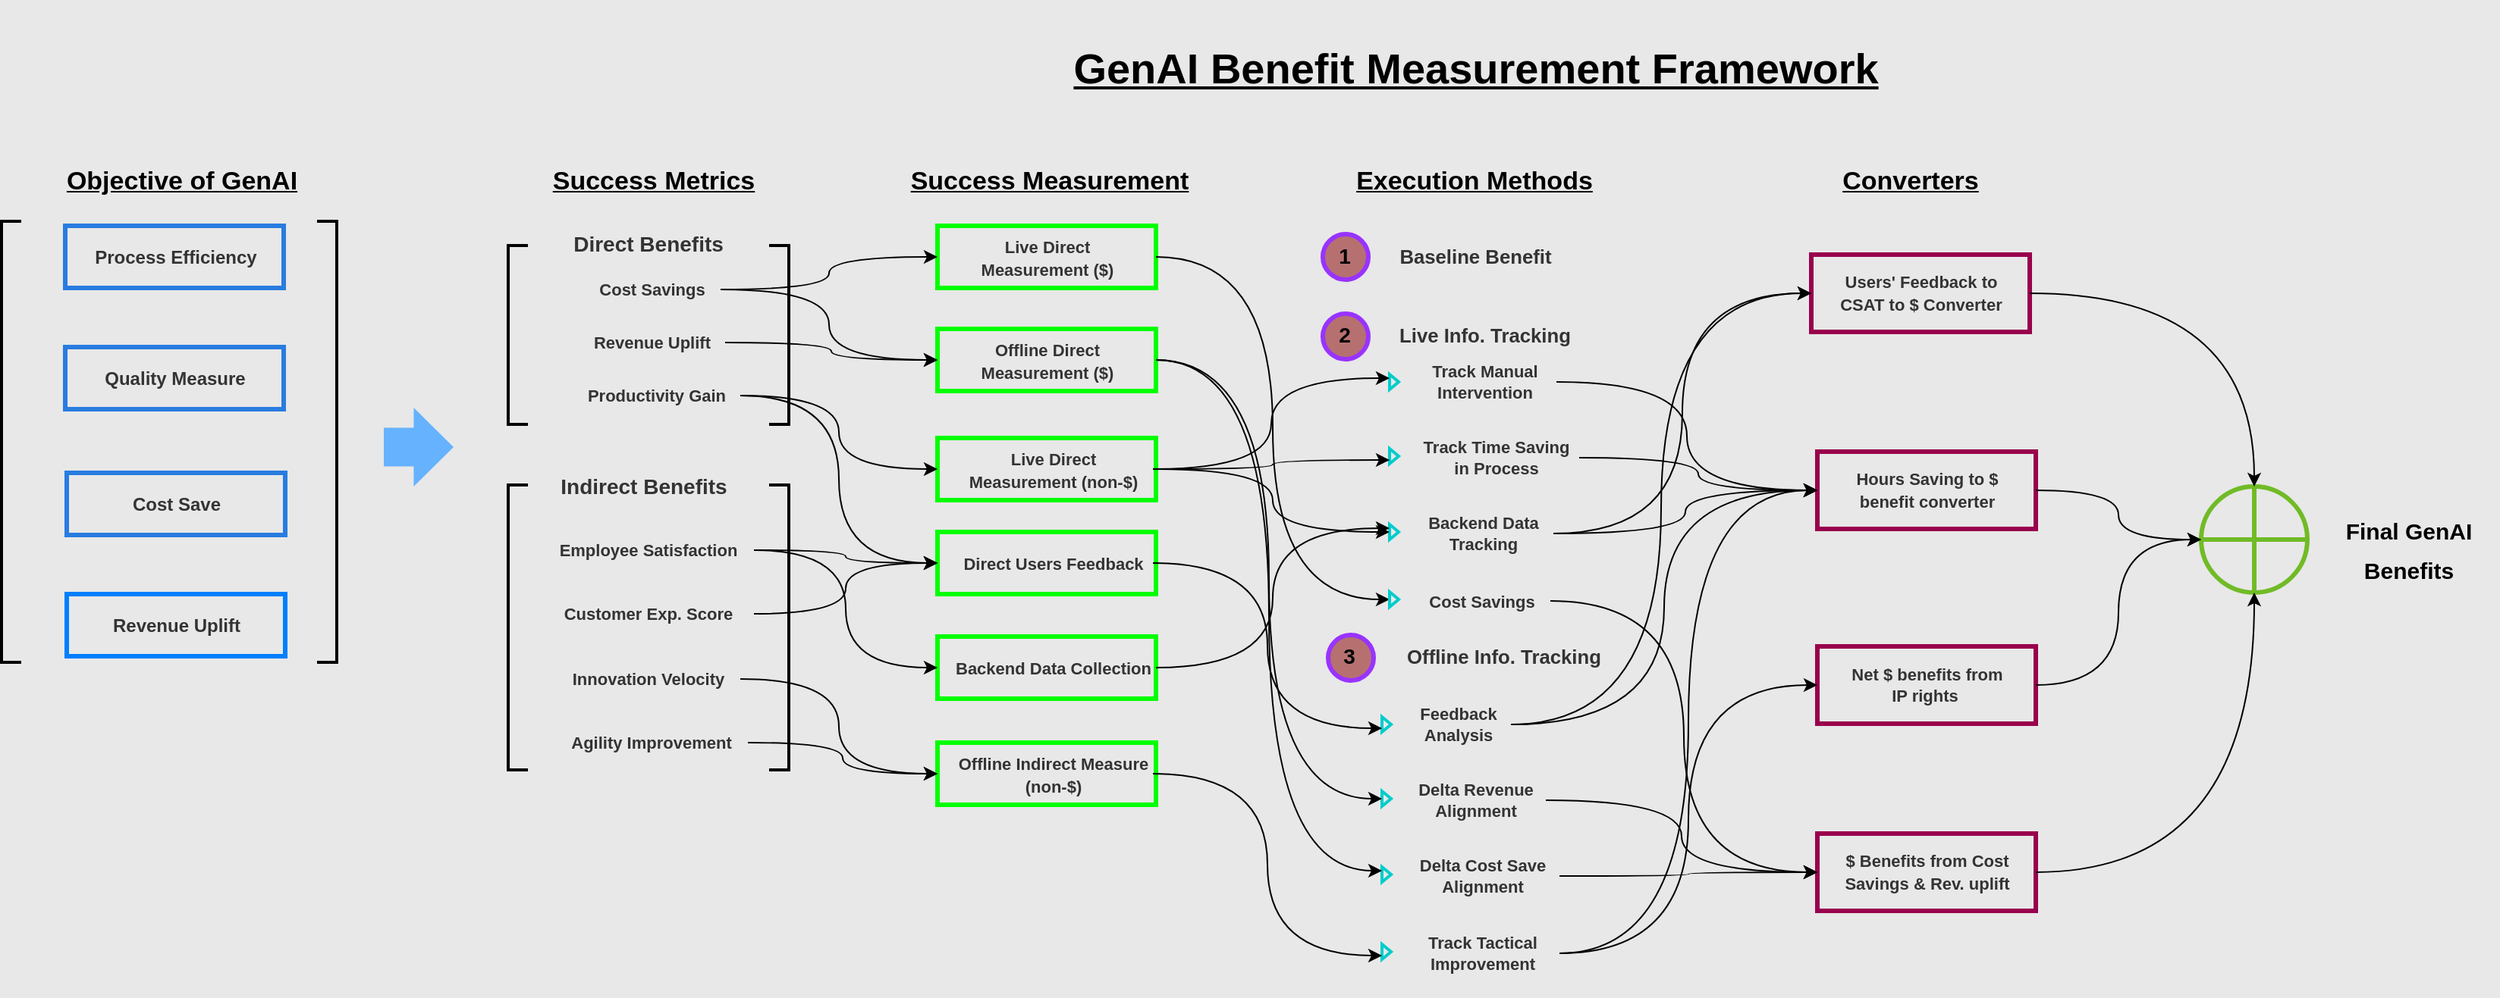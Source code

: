 <mxfile version="28.2.0">
  <diagram name="Page-1" id="OKO1WNVuiHA24uirFd6W">
    <mxGraphModel dx="1042" dy="546" grid="0" gridSize="10" guides="1" tooltips="1" connect="1" arrows="1" fold="1" page="1" pageScale="1" pageWidth="4681" pageHeight="3300" background="#E8E8E8" math="0" shadow="0">
      <root>
        <mxCell id="0" />
        <mxCell id="1" parent="0" />
        <mxCell id="Pjm44x9L5e39kdIj_LCA-42" value="" style="rounded=0;whiteSpace=wrap;html=1;fillColor=none;strokeColor=light-dark(#00FF00,#008F00);strokeWidth=3;" parent="1" vertex="1">
          <mxGeometry x="685" y="1598" width="144" height="41" as="geometry" />
        </mxCell>
        <mxCell id="Pjm44x9L5e39kdIj_LCA-7" value="" style="group" parent="1" vertex="1" connectable="0">
          <mxGeometry x="110" y="1598" width="144" height="41" as="geometry" />
        </mxCell>
        <mxCell id="Pjm44x9L5e39kdIj_LCA-1" value="" style="rounded=0;whiteSpace=wrap;html=1;fillColor=none;strokeColor=light-dark(#287ce0, #008F00);strokeWidth=3;" parent="Pjm44x9L5e39kdIj_LCA-7" vertex="1">
          <mxGeometry width="144" height="41" as="geometry" />
        </mxCell>
        <mxCell id="Pjm44x9L5e39kdIj_LCA-3" value="&lt;h4&gt;&lt;font style=&quot;color: rgb(51, 51, 51);&quot;&gt;&lt;b&gt;Process Efficiency&lt;/b&gt;&lt;/font&gt;&lt;/h4&gt;" style="text;html=1;align=center;verticalAlign=middle;whiteSpace=wrap;rounded=0;" parent="Pjm44x9L5e39kdIj_LCA-7" vertex="1">
          <mxGeometry x="10" y="5.5" width="125.5" height="30" as="geometry" />
        </mxCell>
        <mxCell id="Pjm44x9L5e39kdIj_LCA-8" value="" style="group" parent="1" vertex="1" connectable="0">
          <mxGeometry x="110" y="1678" width="144" height="41" as="geometry" />
        </mxCell>
        <mxCell id="Pjm44x9L5e39kdIj_LCA-5" value="" style="rounded=0;whiteSpace=wrap;html=1;fillColor=none;strokeColor=light-dark(#287ce0, #008F00);strokeWidth=3;" parent="Pjm44x9L5e39kdIj_LCA-8" vertex="1">
          <mxGeometry width="144" height="41" as="geometry" />
        </mxCell>
        <mxCell id="Pjm44x9L5e39kdIj_LCA-6" value="&lt;h4&gt;&lt;font style=&quot;color: rgb(51, 51, 51);&quot;&gt;&lt;b style=&quot;&quot;&gt;Quality Measure&lt;/b&gt;&lt;/font&gt;&lt;/h4&gt;" style="text;html=1;align=center;verticalAlign=middle;whiteSpace=wrap;rounded=0;" parent="Pjm44x9L5e39kdIj_LCA-8" vertex="1">
          <mxGeometry x="15.5" y="5.5" width="113" height="30" as="geometry" />
        </mxCell>
        <mxCell id="Pjm44x9L5e39kdIj_LCA-12" value="" style="group" parent="1" vertex="1" connectable="0">
          <mxGeometry x="111" y="1761" width="144" height="41" as="geometry" />
        </mxCell>
        <mxCell id="Pjm44x9L5e39kdIj_LCA-13" value="" style="rounded=0;whiteSpace=wrap;html=1;fillColor=none;strokeColor=light-dark(#287ce0, #008F00);strokeWidth=3;" parent="Pjm44x9L5e39kdIj_LCA-12" vertex="1">
          <mxGeometry width="144" height="41" as="geometry" />
        </mxCell>
        <mxCell id="Pjm44x9L5e39kdIj_LCA-14" value="&lt;h4&gt;&lt;font style=&quot;color: rgb(51, 51, 51);&quot;&gt;&lt;b style=&quot;&quot;&gt;Cost Save&lt;/b&gt;&lt;/font&gt;&lt;/h4&gt;" style="text;html=1;align=center;verticalAlign=middle;whiteSpace=wrap;rounded=0;" parent="Pjm44x9L5e39kdIj_LCA-12" vertex="1">
          <mxGeometry x="15.5" y="5.5" width="113" height="30" as="geometry" />
        </mxCell>
        <mxCell id="Pjm44x9L5e39kdIj_LCA-15" value="" style="group" parent="1" vertex="1" connectable="0">
          <mxGeometry x="111" y="1841" width="144" height="41" as="geometry" />
        </mxCell>
        <mxCell id="Pjm44x9L5e39kdIj_LCA-16" value="" style="rounded=0;whiteSpace=wrap;html=1;fillColor=none;strokeColor=light-dark(#007FFF,#008F00);strokeWidth=3;" parent="Pjm44x9L5e39kdIj_LCA-15" vertex="1">
          <mxGeometry width="144" height="41" as="geometry" />
        </mxCell>
        <mxCell id="Pjm44x9L5e39kdIj_LCA-17" value="&lt;h4&gt;&lt;font style=&quot;color: rgb(51, 51, 51);&quot;&gt;&lt;b style=&quot;&quot;&gt;Revenue Uplift&lt;/b&gt;&lt;/font&gt;&lt;/h4&gt;" style="text;html=1;align=center;verticalAlign=middle;whiteSpace=wrap;rounded=0;" parent="Pjm44x9L5e39kdIj_LCA-15" vertex="1">
          <mxGeometry x="15.5" y="5.5" width="113" height="30" as="geometry" />
        </mxCell>
        <mxCell id="Pjm44x9L5e39kdIj_LCA-18" value="" style="strokeWidth=2;html=1;shape=mxgraph.flowchart.annotation_1;align=left;pointerEvents=1;" parent="1" vertex="1">
          <mxGeometry x="68" y="1595" width="13" height="291" as="geometry" />
        </mxCell>
        <mxCell id="Pjm44x9L5e39kdIj_LCA-20" value="" style="strokeWidth=2;html=1;shape=mxgraph.flowchart.annotation_1;align=left;pointerEvents=1;direction=west;" parent="1" vertex="1">
          <mxGeometry x="276" y="1595" width="13" height="291" as="geometry" />
        </mxCell>
        <mxCell id="Pjm44x9L5e39kdIj_LCA-22" value="&lt;b&gt;Objective of GenAI&lt;/b&gt;" style="text;html=1;align=center;verticalAlign=middle;whiteSpace=wrap;rounded=0;fontSize=17;fontStyle=4" parent="1" vertex="1">
          <mxGeometry x="83" y="1554" width="208" height="30" as="geometry" />
        </mxCell>
        <mxCell id="Pjm44x9L5e39kdIj_LCA-23" value="&lt;h4&gt;&lt;font style=&quot;color: rgb(51, 51, 51);&quot;&gt;&lt;b&gt;Direct Benefits&lt;/b&gt;&lt;/font&gt;&lt;/h4&gt;" style="text;html=1;align=center;verticalAlign=middle;whiteSpace=wrap;rounded=0;fontSize=14;" parent="1" vertex="1">
          <mxGeometry x="425" y="1595" width="139" height="30" as="geometry" />
        </mxCell>
        <mxCell id="Pjm44x9L5e39kdIj_LCA-24" value="&lt;b&gt;Success Metrics&lt;/b&gt;" style="text;html=1;align=center;verticalAlign=middle;whiteSpace=wrap;rounded=0;fontSize=17;fontStyle=4" parent="1" vertex="1">
          <mxGeometry x="394" y="1554" width="208" height="30" as="geometry" />
        </mxCell>
        <mxCell id="Pjm44x9L5e39kdIj_LCA-25" value="" style="strokeWidth=2;html=1;shape=mxgraph.flowchart.annotation_1;align=left;pointerEvents=1;" parent="1" vertex="1">
          <mxGeometry x="402" y="1611" width="13" height="118" as="geometry" />
        </mxCell>
        <mxCell id="Pjm44x9L5e39kdIj_LCA-26" value="" style="strokeWidth=2;html=1;shape=mxgraph.flowchart.annotation_1;align=left;pointerEvents=1;direction=west;" parent="1" vertex="1">
          <mxGeometry x="574" y="1611" width="13" height="118" as="geometry" />
        </mxCell>
        <mxCell id="Pjm44x9L5e39kdIj_LCA-75" style="edgeStyle=orthogonalEdgeStyle;curved=1;rounded=0;orthogonalLoop=1;jettySize=auto;html=1;exitX=1;exitY=0.5;exitDx=0;exitDy=0;entryX=0;entryY=0.5;entryDx=0;entryDy=0;" parent="1" source="Pjm44x9L5e39kdIj_LCA-27" target="Pjm44x9L5e39kdIj_LCA-42" edge="1">
          <mxGeometry relative="1" as="geometry" />
        </mxCell>
        <mxCell id="Pjm44x9L5e39kdIj_LCA-27" value="&lt;h5&gt;&lt;font style=&quot;color: rgb(51, 51, 51); font-size: 11px;&quot;&gt;&lt;b style=&quot;&quot;&gt;Cost Savings&lt;/b&gt;&lt;/font&gt;&lt;/h5&gt;" style="text;html=1;align=center;verticalAlign=middle;whiteSpace=wrap;rounded=0;fontSize=14;" parent="1" vertex="1">
          <mxGeometry x="452" y="1625" width="90" height="30" as="geometry" />
        </mxCell>
        <mxCell id="Pjm44x9L5e39kdIj_LCA-28" value="&lt;h5&gt;&lt;font style=&quot;color: rgb(51, 51, 51); font-size: 11px;&quot;&gt;&lt;b style=&quot;&quot;&gt;Revenue Uplift&lt;/b&gt;&lt;/font&gt;&lt;/h5&gt;" style="text;html=1;align=center;verticalAlign=middle;whiteSpace=wrap;rounded=0;fontSize=14;fontFamily=Helvetica;fontColor=default;" parent="1" vertex="1">
          <mxGeometry x="449" y="1660" width="96" height="30" as="geometry" />
        </mxCell>
        <mxCell id="Pjm44x9L5e39kdIj_LCA-29" value="&lt;h5&gt;&lt;font style=&quot;color: rgb(51, 51, 51); font-size: 11px;&quot;&gt;&lt;b style=&quot;&quot;&gt;Productivity Gain&lt;/b&gt;&lt;/font&gt;&lt;/h5&gt;" style="text;html=1;align=center;verticalAlign=middle;whiteSpace=wrap;rounded=0;fontSize=12;" parent="1" vertex="1">
          <mxGeometry x="445" y="1695" width="110" height="30" as="geometry" />
        </mxCell>
        <mxCell id="Pjm44x9L5e39kdIj_LCA-30" value="&lt;h4&gt;&lt;font style=&quot;color: rgb(51, 51, 51);&quot;&gt;&lt;b&gt;Indirect Benefits&lt;/b&gt;&lt;/font&gt;&lt;/h4&gt;" style="text;html=1;align=center;verticalAlign=middle;whiteSpace=wrap;rounded=0;fontSize=14;" parent="1" vertex="1">
          <mxGeometry x="422" y="1755" width="139" height="30" as="geometry" />
        </mxCell>
        <mxCell id="Pjm44x9L5e39kdIj_LCA-31" value="" style="strokeWidth=2;html=1;shape=mxgraph.flowchart.annotation_1;align=left;pointerEvents=1;" parent="1" vertex="1">
          <mxGeometry x="402" y="1769" width="13" height="188" as="geometry" />
        </mxCell>
        <mxCell id="Pjm44x9L5e39kdIj_LCA-32" value="" style="strokeWidth=2;html=1;shape=mxgraph.flowchart.annotation_1;align=left;pointerEvents=1;direction=west;" parent="1" vertex="1">
          <mxGeometry x="574" y="1769" width="13" height="188" as="geometry" />
        </mxCell>
        <mxCell id="Pjm44x9L5e39kdIj_LCA-33" value="&lt;h5&gt;&lt;font style=&quot;color: rgb(51, 51, 51); font-size: 11px;&quot;&gt;&lt;b style=&quot;&quot;&gt;Employee Satisfaction&lt;/b&gt;&lt;/font&gt;&lt;/h5&gt;" style="text;html=1;align=center;verticalAlign=middle;whiteSpace=wrap;rounded=0;fontSize=12;" parent="1" vertex="1">
          <mxGeometry x="425" y="1797" width="139" height="30" as="geometry" />
        </mxCell>
        <mxCell id="Pjm44x9L5e39kdIj_LCA-34" value="&lt;h5&gt;&lt;font style=&quot;color: rgb(51, 51, 51); font-size: 11px;&quot;&gt;&lt;b&gt;Customer Exp. Score&lt;/b&gt;&lt;/font&gt;&lt;/h5&gt;" style="text;html=1;align=center;verticalAlign=middle;whiteSpace=wrap;rounded=0;fontSize=12;" parent="1" vertex="1">
          <mxGeometry x="425" y="1839" width="139" height="30" as="geometry" />
        </mxCell>
        <mxCell id="Pjm44x9L5e39kdIj_LCA-35" value="&lt;h5&gt;&lt;font style=&quot;color: rgb(51, 51, 51); font-size: 11px;&quot;&gt;&lt;b style=&quot;&quot;&gt;Innovation Velocity&lt;/b&gt;&lt;/font&gt;&lt;/h5&gt;" style="text;html=1;align=center;verticalAlign=middle;whiteSpace=wrap;rounded=0;fontSize=12;" parent="1" vertex="1">
          <mxGeometry x="434" y="1882" width="121" height="30" as="geometry" />
        </mxCell>
        <mxCell id="Pjm44x9L5e39kdIj_LCA-38" value="&lt;h5&gt;&lt;font style=&quot;color: rgb(51, 51, 51); font-size: 11px;&quot;&gt;&lt;b style=&quot;&quot;&gt;Agility Improvement&lt;/b&gt;&lt;/font&gt;&lt;/h5&gt;" style="text;html=1;align=center;verticalAlign=middle;whiteSpace=wrap;rounded=0;fontSize=12;" parent="1" vertex="1">
          <mxGeometry x="433" y="1924" width="127" height="30" as="geometry" />
        </mxCell>
        <mxCell id="Pjm44x9L5e39kdIj_LCA-40" value="&lt;b&gt;Success Measurement&lt;/b&gt;" style="text;html=1;align=center;verticalAlign=middle;whiteSpace=wrap;rounded=0;fontSize=17;fontStyle=4" parent="1" vertex="1">
          <mxGeometry x="655" y="1554" width="208" height="30" as="geometry" />
        </mxCell>
        <mxCell id="Pjm44x9L5e39kdIj_LCA-41" value="" style="group" parent="1" vertex="1" connectable="0">
          <mxGeometry x="685" y="1598" width="144" height="41" as="geometry" />
        </mxCell>
        <mxCell id="Pjm44x9L5e39kdIj_LCA-43" value="&lt;h4&gt;&lt;font style=&quot;color: rgb(51, 51, 51); font-size: 11px;&quot;&gt;&lt;b&gt;Live Direct Measurement ($)&lt;/b&gt;&lt;/font&gt;&lt;/h4&gt;" style="text;html=1;align=center;verticalAlign=middle;whiteSpace=wrap;rounded=0;" parent="Pjm44x9L5e39kdIj_LCA-41" vertex="1">
          <mxGeometry x="15.5" y="5.5" width="113" height="30" as="geometry" />
        </mxCell>
        <mxCell id="Pjm44x9L5e39kdIj_LCA-48" value="" style="rounded=0;whiteSpace=wrap;html=1;fillColor=none;strokeColor=light-dark(#00FF00,#008F00);strokeWidth=3;" parent="1" vertex="1">
          <mxGeometry x="685" y="1666" width="144" height="41" as="geometry" />
        </mxCell>
        <mxCell id="Pjm44x9L5e39kdIj_LCA-49" value="" style="group" parent="1" vertex="1" connectable="0">
          <mxGeometry x="685" y="1666" width="144" height="41" as="geometry" />
        </mxCell>
        <mxCell id="Pjm44x9L5e39kdIj_LCA-50" value="&lt;h4&gt;&lt;font style=&quot;color: rgb(51, 51, 51); font-size: 11px;&quot;&gt;&lt;b&gt;Offline Direct Measurement ($)&lt;/b&gt;&lt;/font&gt;&lt;/h4&gt;" style="text;html=1;align=center;verticalAlign=middle;whiteSpace=wrap;rounded=0;" parent="Pjm44x9L5e39kdIj_LCA-49" vertex="1">
          <mxGeometry x="15.5" y="5.5" width="113" height="30" as="geometry" />
        </mxCell>
        <mxCell id="Pjm44x9L5e39kdIj_LCA-62" value="" style="rounded=0;whiteSpace=wrap;html=1;fillColor=none;strokeColor=light-dark(#00FF00,#008F00);strokeWidth=3;" parent="1" vertex="1">
          <mxGeometry x="685" y="1738" width="144" height="41" as="geometry" />
        </mxCell>
        <mxCell id="Pjm44x9L5e39kdIj_LCA-63" value="" style="group" parent="1" vertex="1" connectable="0">
          <mxGeometry x="685" y="1738" width="144" height="41" as="geometry" />
        </mxCell>
        <mxCell id="Pjm44x9L5e39kdIj_LCA-64" value="&lt;h4&gt;&lt;font style=&quot;color: rgb(51, 51, 51); font-size: 11px;&quot;&gt;&lt;b&gt;Live Direct Measurement (non-$)&lt;/b&gt;&lt;/font&gt;&lt;/h4&gt;" style="text;html=1;align=center;verticalAlign=middle;whiteSpace=wrap;rounded=0;" parent="Pjm44x9L5e39kdIj_LCA-63" vertex="1">
          <mxGeometry x="11" y="5.5" width="131" height="30" as="geometry" />
        </mxCell>
        <mxCell id="Pjm44x9L5e39kdIj_LCA-67" value="" style="rounded=0;whiteSpace=wrap;html=1;fillColor=none;strokeColor=light-dark(#00FF00,#008F00);strokeWidth=3;" parent="1" vertex="1">
          <mxGeometry x="685" y="1800" width="144" height="41" as="geometry" />
        </mxCell>
        <mxCell id="Pjm44x9L5e39kdIj_LCA-68" value="" style="group" parent="1" vertex="1" connectable="0">
          <mxGeometry x="685" y="1800" width="144" height="41" as="geometry" />
        </mxCell>
        <mxCell id="Pjm44x9L5e39kdIj_LCA-69" value="&lt;h4&gt;&lt;font style=&quot;color: rgb(51, 51, 51); font-size: 11px;&quot;&gt;&lt;b&gt;Direct Users Feedback&lt;/b&gt;&lt;/font&gt;&lt;/h4&gt;" style="text;html=1;align=center;verticalAlign=middle;whiteSpace=wrap;rounded=0;" parent="Pjm44x9L5e39kdIj_LCA-68" vertex="1">
          <mxGeometry x="11" y="5.5" width="131" height="30" as="geometry" />
        </mxCell>
        <mxCell id="Pjm44x9L5e39kdIj_LCA-70" value="" style="rounded=0;whiteSpace=wrap;html=1;fillColor=none;strokeColor=light-dark(#00FF00,#008F00);strokeWidth=3;" parent="1" vertex="1">
          <mxGeometry x="685" y="1869" width="144" height="41" as="geometry" />
        </mxCell>
        <mxCell id="Pjm44x9L5e39kdIj_LCA-71" value="" style="group" parent="1" vertex="1" connectable="0">
          <mxGeometry x="685" y="1869" width="144" height="41" as="geometry" />
        </mxCell>
        <mxCell id="Pjm44x9L5e39kdIj_LCA-72" value="&lt;h4&gt;&lt;font style=&quot;color: rgb(51, 51, 51); font-size: 11px;&quot;&gt;&lt;b&gt;Backend Data Collection&lt;/b&gt;&lt;/font&gt;&lt;/h4&gt;" style="text;html=1;align=center;verticalAlign=middle;whiteSpace=wrap;rounded=0;" parent="Pjm44x9L5e39kdIj_LCA-71" vertex="1">
          <mxGeometry x="11" y="5.5" width="131" height="30" as="geometry" />
        </mxCell>
        <mxCell id="Pjm44x9L5e39kdIj_LCA-76" style="edgeStyle=orthogonalEdgeStyle;curved=1;rounded=0;orthogonalLoop=1;jettySize=auto;html=1;exitX=1;exitY=0.5;exitDx=0;exitDy=0;entryX=0;entryY=0.5;entryDx=0;entryDy=0;" parent="1" source="Pjm44x9L5e39kdIj_LCA-27" target="Pjm44x9L5e39kdIj_LCA-48" edge="1">
          <mxGeometry relative="1" as="geometry">
            <mxPoint x="610" y="1652" as="sourcePoint" />
            <mxPoint x="753" y="1631" as="targetPoint" />
          </mxGeometry>
        </mxCell>
        <mxCell id="Pjm44x9L5e39kdIj_LCA-77" style="edgeStyle=orthogonalEdgeStyle;curved=1;rounded=0;orthogonalLoop=1;jettySize=auto;html=1;exitX=1;exitY=0.5;exitDx=0;exitDy=0;entryX=0;entryY=0.5;entryDx=0;entryDy=0;" parent="1" source="Pjm44x9L5e39kdIj_LCA-28" target="Pjm44x9L5e39kdIj_LCA-48" edge="1">
          <mxGeometry relative="1" as="geometry">
            <mxPoint x="595" y="1713" as="sourcePoint" />
            <mxPoint x="678" y="1688" as="targetPoint" />
          </mxGeometry>
        </mxCell>
        <mxCell id="Pjm44x9L5e39kdIj_LCA-79" style="edgeStyle=orthogonalEdgeStyle;curved=1;rounded=0;orthogonalLoop=1;jettySize=auto;html=1;exitX=1;exitY=0.5;exitDx=0;exitDy=0;entryX=0;entryY=0.5;entryDx=0;entryDy=0;" parent="1" source="Pjm44x9L5e39kdIj_LCA-29" target="Pjm44x9L5e39kdIj_LCA-62" edge="1">
          <mxGeometry relative="1" as="geometry">
            <mxPoint x="510.25" y="1746" as="sourcePoint" />
            <mxPoint x="650.25" y="1758" as="targetPoint" />
          </mxGeometry>
        </mxCell>
        <mxCell id="Pjm44x9L5e39kdIj_LCA-81" style="edgeStyle=orthogonalEdgeStyle;curved=1;rounded=0;orthogonalLoop=1;jettySize=auto;html=1;exitX=1;exitY=0.5;exitDx=0;exitDy=0;entryX=0;entryY=0.5;entryDx=0;entryDy=0;" parent="1" source="Pjm44x9L5e39kdIj_LCA-29" target="Pjm44x9L5e39kdIj_LCA-67" edge="1">
          <mxGeometry relative="1" as="geometry">
            <mxPoint x="511" y="1769" as="sourcePoint" />
            <mxPoint x="641" y="1818" as="targetPoint" />
          </mxGeometry>
        </mxCell>
        <mxCell id="Pjm44x9L5e39kdIj_LCA-82" style="edgeStyle=orthogonalEdgeStyle;curved=1;rounded=0;orthogonalLoop=1;jettySize=auto;html=1;exitX=1;exitY=0.5;exitDx=0;exitDy=0;entryX=0;entryY=0.5;entryDx=0;entryDy=0;" parent="1" source="Pjm44x9L5e39kdIj_LCA-33" target="Pjm44x9L5e39kdIj_LCA-67" edge="1">
          <mxGeometry relative="1" as="geometry">
            <mxPoint x="621" y="1795" as="sourcePoint" />
            <mxPoint x="751" y="1906" as="targetPoint" />
          </mxGeometry>
        </mxCell>
        <mxCell id="Pjm44x9L5e39kdIj_LCA-83" style="edgeStyle=orthogonalEdgeStyle;curved=1;rounded=0;orthogonalLoop=1;jettySize=auto;html=1;exitX=1;exitY=0.5;exitDx=0;exitDy=0;entryX=0;entryY=0.5;entryDx=0;entryDy=0;" parent="1" source="Pjm44x9L5e39kdIj_LCA-34" target="Pjm44x9L5e39kdIj_LCA-67" edge="1">
          <mxGeometry relative="1" as="geometry">
            <mxPoint x="588" y="1910" as="sourcePoint" />
            <mxPoint x="709" y="1919" as="targetPoint" />
          </mxGeometry>
        </mxCell>
        <mxCell id="Pjm44x9L5e39kdIj_LCA-84" style="edgeStyle=orthogonalEdgeStyle;curved=1;rounded=0;orthogonalLoop=1;jettySize=auto;html=1;exitX=1;exitY=0.5;exitDx=0;exitDy=0;entryX=0;entryY=0.5;entryDx=0;entryDy=0;" parent="1" source="Pjm44x9L5e39kdIj_LCA-33" target="Pjm44x9L5e39kdIj_LCA-70" edge="1">
          <mxGeometry relative="1" as="geometry">
            <mxPoint x="603" y="1804" as="sourcePoint" />
            <mxPoint x="724" y="1813" as="targetPoint" />
          </mxGeometry>
        </mxCell>
        <mxCell id="Pjm44x9L5e39kdIj_LCA-86" value="" style="rounded=0;whiteSpace=wrap;html=1;fillColor=none;strokeColor=light-dark(#00FF00,#008F00);strokeWidth=3;" parent="1" vertex="1">
          <mxGeometry x="685" y="1939" width="144" height="41" as="geometry" />
        </mxCell>
        <mxCell id="Pjm44x9L5e39kdIj_LCA-87" value="" style="group" parent="1" vertex="1" connectable="0">
          <mxGeometry x="685" y="1939" width="144" height="41" as="geometry" />
        </mxCell>
        <mxCell id="Pjm44x9L5e39kdIj_LCA-88" value="&lt;h4&gt;&lt;font style=&quot;color: rgb(51, 51, 51); font-size: 11px;&quot;&gt;&lt;b&gt;Offline Indirect Measure (non-$)&lt;/b&gt;&lt;/font&gt;&lt;/h4&gt;" style="text;html=1;align=center;verticalAlign=middle;whiteSpace=wrap;rounded=0;" parent="Pjm44x9L5e39kdIj_LCA-87" vertex="1">
          <mxGeometry x="11" y="5.5" width="131" height="30" as="geometry" />
        </mxCell>
        <mxCell id="Pjm44x9L5e39kdIj_LCA-89" style="edgeStyle=orthogonalEdgeStyle;curved=1;rounded=0;orthogonalLoop=1;jettySize=auto;html=1;entryX=0;entryY=0.5;entryDx=0;entryDy=0;exitX=1;exitY=0.5;exitDx=0;exitDy=0;" parent="1" source="Pjm44x9L5e39kdIj_LCA-35" target="Pjm44x9L5e39kdIj_LCA-86" edge="1">
          <mxGeometry relative="1" as="geometry">
            <mxPoint x="580" y="1911" as="sourcePoint" />
            <mxPoint x="688" y="1988" as="targetPoint" />
          </mxGeometry>
        </mxCell>
        <mxCell id="Pjm44x9L5e39kdIj_LCA-90" style="edgeStyle=orthogonalEdgeStyle;curved=1;rounded=0;orthogonalLoop=1;jettySize=auto;html=1;entryX=0;entryY=0.5;entryDx=0;entryDy=0;exitX=1;exitY=0.5;exitDx=0;exitDy=0;" parent="1" source="Pjm44x9L5e39kdIj_LCA-38" target="Pjm44x9L5e39kdIj_LCA-86" edge="1">
          <mxGeometry relative="1" as="geometry">
            <mxPoint x="626" y="1939" as="sourcePoint" />
            <mxPoint x="756" y="2002" as="targetPoint" />
          </mxGeometry>
        </mxCell>
        <mxCell id="Pjm44x9L5e39kdIj_LCA-91" value="&lt;b&gt;Execution Methods&lt;/b&gt;" style="text;html=1;align=center;verticalAlign=middle;whiteSpace=wrap;rounded=0;fontSize=17;fontStyle=4" parent="1" vertex="1">
          <mxGeometry x="935" y="1554" width="208" height="30" as="geometry" />
        </mxCell>
        <mxCell id="Pjm44x9L5e39kdIj_LCA-94" value="&lt;h3&gt;&lt;font style=&quot;color: rgb(51, 51, 51);&quot;&gt;&lt;b&gt;Baseline Benefit&amp;nbsp;&lt;/b&gt;&lt;/font&gt;&lt;/h3&gt;" style="text;html=1;align=center;verticalAlign=middle;whiteSpace=wrap;rounded=0;fontSize=11;" parent="1" vertex="1">
          <mxGeometry x="978" y="1602.5" width="127" height="30" as="geometry" />
        </mxCell>
        <mxCell id="Pjm44x9L5e39kdIj_LCA-92" value="" style="strokeWidth=3;html=1;shape=mxgraph.flowchart.start_2;whiteSpace=wrap;strokeColor=light-dark(#9933FF,#EDEDED);fillColor=light-dark(#b77070, #ededed);container=0;" parent="1" vertex="1">
          <mxGeometry x="939" y="1603.5" width="30" height="30" as="geometry" />
        </mxCell>
        <mxCell id="Pjm44x9L5e39kdIj_LCA-93" value="&lt;h2&gt;&lt;font style=&quot;font-size: 14px;&quot;&gt;1&lt;/font&gt;&lt;/h2&gt;" style="text;html=1;align=center;verticalAlign=middle;whiteSpace=wrap;rounded=0;container=0;" parent="1" vertex="1">
          <mxGeometry x="942.5" y="1606" width="21" height="21" as="geometry" />
        </mxCell>
        <mxCell id="Pjm44x9L5e39kdIj_LCA-96" value="&lt;h3&gt;&lt;font style=&quot;color: rgb(51, 51, 51);&quot;&gt;&lt;b&gt;Live Info. Tracking&lt;/b&gt;&lt;/font&gt;&lt;/h3&gt;" style="text;html=1;align=center;verticalAlign=middle;whiteSpace=wrap;rounded=0;fontSize=11;" parent="1" vertex="1">
          <mxGeometry x="978" y="1655" width="136" height="30" as="geometry" />
        </mxCell>
        <mxCell id="Pjm44x9L5e39kdIj_LCA-97" value="" style="strokeWidth=3;html=1;shape=mxgraph.flowchart.start_2;whiteSpace=wrap;strokeColor=light-dark(#9933FF,#EDEDED);fillColor=light-dark(#b77070, #ededed);container=0;" parent="1" vertex="1">
          <mxGeometry x="939" y="1656" width="30" height="30" as="geometry" />
        </mxCell>
        <mxCell id="Pjm44x9L5e39kdIj_LCA-98" value="&lt;h2&gt;&lt;font style=&quot;font-size: 14px;&quot;&gt;2&lt;/font&gt;&lt;/h2&gt;" style="text;html=1;align=center;verticalAlign=middle;whiteSpace=wrap;rounded=0;container=0;" parent="1" vertex="1">
          <mxGeometry x="942.5" y="1658.5" width="21" height="21" as="geometry" />
        </mxCell>
        <mxCell id="Pjm44x9L5e39kdIj_LCA-100" value="" style="triangle;whiteSpace=wrap;html=1;strokeWidth=2;strokeColor=#00CCCC;fillColor=none;" parent="1" vertex="1">
          <mxGeometry x="983" y="1696" width="6" height="10" as="geometry" />
        </mxCell>
        <mxCell id="Pjm44x9L5e39kdIj_LCA-101" value="&lt;h5&gt;&lt;font style=&quot;color: rgb(51, 51, 51); font-size: 11px;&quot;&gt;&lt;b style=&quot;&quot;&gt;Track Manual Intervention&lt;/b&gt;&lt;/font&gt;&lt;/h5&gt;" style="text;html=1;align=center;verticalAlign=middle;whiteSpace=wrap;rounded=0;fontSize=11;" parent="1" vertex="1">
          <mxGeometry x="999" y="1689" width="94" height="24" as="geometry" />
        </mxCell>
        <mxCell id="Pjm44x9L5e39kdIj_LCA-103" value="" style="triangle;whiteSpace=wrap;html=1;strokeWidth=2;strokeColor=#00CCCC;fillColor=none;" parent="1" vertex="1">
          <mxGeometry x="983" y="1745" width="6" height="10" as="geometry" />
        </mxCell>
        <mxCell id="Pjm44x9L5e39kdIj_LCA-104" value="&lt;h5&gt;&lt;font style=&quot;color: rgb(51, 51, 51); font-size: 11px;&quot;&gt;&lt;b style=&quot;&quot;&gt;Track Time Saving in Process&lt;/b&gt;&lt;/font&gt;&lt;/h5&gt;" style="text;html=1;align=center;verticalAlign=middle;whiteSpace=wrap;rounded=0;fontSize=11;" parent="1" vertex="1">
          <mxGeometry x="999" y="1739" width="109" height="24" as="geometry" />
        </mxCell>
        <mxCell id="DvH0oKD77Us_AZ8ZDjh3-1" value="" style="triangle;whiteSpace=wrap;html=1;strokeWidth=2;strokeColor=#00CCCC;fillColor=none;" parent="1" vertex="1">
          <mxGeometry x="983" y="1795" width="6" height="10" as="geometry" />
        </mxCell>
        <mxCell id="DvH0oKD77Us_AZ8ZDjh3-2" value="&lt;h5&gt;&lt;font style=&quot;color: rgb(51, 51, 51); font-size: 11px;&quot;&gt;&lt;b style=&quot;&quot;&gt;Backend Data Tracking&lt;/b&gt;&lt;/font&gt;&lt;/h5&gt;" style="text;html=1;align=center;verticalAlign=middle;whiteSpace=wrap;rounded=0;fontSize=11;" parent="1" vertex="1">
          <mxGeometry x="999" y="1789" width="92" height="24" as="geometry" />
        </mxCell>
        <mxCell id="DvH0oKD77Us_AZ8ZDjh3-3" value="&lt;h3&gt;&lt;font style=&quot;color: rgb(51, 51, 51);&quot;&gt;&lt;b&gt;Offline Info. Tracking&lt;/b&gt;&lt;/font&gt;&lt;/h3&gt;" style="text;html=1;align=center;verticalAlign=middle;whiteSpace=wrap;rounded=0;fontSize=11;" parent="1" vertex="1">
          <mxGeometry x="981.5" y="1867" width="152.5" height="30" as="geometry" />
        </mxCell>
        <mxCell id="DvH0oKD77Us_AZ8ZDjh3-4" value="" style="strokeWidth=3;html=1;shape=mxgraph.flowchart.start_2;whiteSpace=wrap;strokeColor=light-dark(#9933FF,#EDEDED);fillColor=light-dark(#b77070, #ededed);container=0;" parent="1" vertex="1">
          <mxGeometry x="942.5" y="1868" width="30" height="30" as="geometry" />
        </mxCell>
        <mxCell id="DvH0oKD77Us_AZ8ZDjh3-5" value="&lt;h2&gt;&lt;font style=&quot;font-size: 14px;&quot;&gt;3&lt;/font&gt;&lt;/h2&gt;" style="text;html=1;align=center;verticalAlign=middle;whiteSpace=wrap;rounded=0;container=0;" parent="1" vertex="1">
          <mxGeometry x="946" y="1870.5" width="21" height="21" as="geometry" />
        </mxCell>
        <mxCell id="DvH0oKD77Us_AZ8ZDjh3-6" value="" style="triangle;whiteSpace=wrap;html=1;strokeWidth=2;strokeColor=#00CCCC;fillColor=none;" parent="1" vertex="1">
          <mxGeometry x="978" y="1922" width="6" height="10" as="geometry" />
        </mxCell>
        <mxCell id="DvH0oKD77Us_AZ8ZDjh3-7" value="&lt;h5&gt;&lt;font style=&quot;color: rgb(51, 51, 51); font-size: 11px;&quot;&gt;&lt;b style=&quot;&quot;&gt;Feedback Analysis&lt;/b&gt;&lt;/font&gt;&lt;/h5&gt;" style="text;html=1;align=center;verticalAlign=middle;whiteSpace=wrap;rounded=0;fontSize=11;" parent="1" vertex="1">
          <mxGeometry x="994" y="1915" width="69" height="24" as="geometry" />
        </mxCell>
        <mxCell id="DvH0oKD77Us_AZ8ZDjh3-8" value="" style="triangle;whiteSpace=wrap;html=1;strokeWidth=2;strokeColor=#00CCCC;fillColor=none;" parent="1" vertex="1">
          <mxGeometry x="978" y="1971" width="6" height="10" as="geometry" />
        </mxCell>
        <mxCell id="DvH0oKD77Us_AZ8ZDjh3-9" value="&lt;h5&gt;&lt;font style=&quot;color: rgb(51, 51, 51); font-size: 11px;&quot;&gt;&lt;b style=&quot;&quot;&gt;Delta Revenue Alignment&lt;/b&gt;&lt;/font&gt;&lt;/h5&gt;" style="text;html=1;align=center;verticalAlign=middle;whiteSpace=wrap;rounded=0;fontSize=11;" parent="1" vertex="1">
          <mxGeometry x="994" y="1965" width="92" height="24" as="geometry" />
        </mxCell>
        <mxCell id="DvH0oKD77Us_AZ8ZDjh3-10" value="" style="triangle;whiteSpace=wrap;html=1;strokeWidth=2;strokeColor=#00CCCC;fillColor=none;" parent="1" vertex="1">
          <mxGeometry x="978" y="2021" width="6" height="10" as="geometry" />
        </mxCell>
        <mxCell id="DvH0oKD77Us_AZ8ZDjh3-11" value="&lt;h5&gt;&lt;font style=&quot;color: rgb(51, 51, 51); font-size: 11px;&quot;&gt;&lt;b style=&quot;&quot;&gt;Delta Cost Save Alignment&lt;/b&gt;&lt;/font&gt;&lt;/h5&gt;" style="text;html=1;align=center;verticalAlign=middle;whiteSpace=wrap;rounded=0;fontSize=11;" parent="1" vertex="1">
          <mxGeometry x="994" y="2015" width="101" height="24" as="geometry" />
        </mxCell>
        <mxCell id="DvH0oKD77Us_AZ8ZDjh3-12" value="&lt;b&gt;Converters&lt;/b&gt;" style="text;html=1;align=center;verticalAlign=middle;whiteSpace=wrap;rounded=0;fontSize=17;fontStyle=4" parent="1" vertex="1">
          <mxGeometry x="1234" y="1554" width="185" height="30" as="geometry" />
        </mxCell>
        <mxCell id="DvH0oKD77Us_AZ8ZDjh3-14" style="edgeStyle=orthogonalEdgeStyle;curved=1;rounded=0;orthogonalLoop=1;jettySize=auto;html=1;exitX=1;exitY=0.5;exitDx=0;exitDy=0;entryX=0;entryY=0.5;entryDx=0;entryDy=0;" parent="1" source="Pjm44x9L5e39kdIj_LCA-42" target="DvH0oKD77Us_AZ8ZDjh3-15" edge="1">
          <mxGeometry relative="1" as="geometry">
            <mxPoint x="795.53" y="1780.26" as="sourcePoint" />
            <mxPoint x="938.53" y="1759.26" as="targetPoint" />
          </mxGeometry>
        </mxCell>
        <mxCell id="DvH0oKD77Us_AZ8ZDjh3-15" value="" style="triangle;whiteSpace=wrap;html=1;strokeWidth=2;strokeColor=#00CCCC;fillColor=none;" parent="1" vertex="1">
          <mxGeometry x="983" y="1839.5" width="6" height="10" as="geometry" />
        </mxCell>
        <mxCell id="DvH0oKD77Us_AZ8ZDjh3-16" value="&lt;h5&gt;&lt;font style=&quot;color: rgb(51, 51, 51); font-size: 11px;&quot;&gt;&lt;b style=&quot;&quot;&gt;Cost Savings&lt;/b&gt;&lt;/font&gt;&lt;/h5&gt;" style="text;html=1;align=center;verticalAlign=middle;whiteSpace=wrap;rounded=0;fontSize=11;" parent="1" vertex="1">
          <mxGeometry x="999" y="1833.5" width="90" height="24" as="geometry" />
        </mxCell>
        <mxCell id="DvH0oKD77Us_AZ8ZDjh3-17" style="edgeStyle=orthogonalEdgeStyle;curved=1;rounded=0;orthogonalLoop=1;jettySize=auto;html=1;exitX=1;exitY=0.5;exitDx=0;exitDy=0;entryX=0;entryY=0.5;entryDx=0;entryDy=0;" parent="1" source="Pjm44x9L5e39kdIj_LCA-48" target="DvH0oKD77Us_AZ8ZDjh3-8" edge="1">
          <mxGeometry relative="1" as="geometry">
            <mxPoint x="874" y="1638" as="sourcePoint" />
            <mxPoint x="1028" y="1880" as="targetPoint" />
          </mxGeometry>
        </mxCell>
        <mxCell id="DvH0oKD77Us_AZ8ZDjh3-18" style="edgeStyle=orthogonalEdgeStyle;curved=1;rounded=0;orthogonalLoop=1;jettySize=auto;html=1;exitX=1;exitY=0.5;exitDx=0;exitDy=0;entryX=0;entryY=0.25;entryDx=0;entryDy=0;" parent="1" source="Pjm44x9L5e39kdIj_LCA-48" target="DvH0oKD77Us_AZ8ZDjh3-10" edge="1">
          <mxGeometry relative="1" as="geometry">
            <mxPoint x="790.44" y="1738.03" as="sourcePoint" />
            <mxPoint x="942.44" y="2091.03" as="targetPoint" />
          </mxGeometry>
        </mxCell>
        <mxCell id="DvH0oKD77Us_AZ8ZDjh3-19" style="edgeStyle=orthogonalEdgeStyle;curved=1;rounded=0;orthogonalLoop=1;jettySize=auto;html=1;exitX=1;exitY=0.5;exitDx=0;exitDy=0;entryX=0;entryY=0.5;entryDx=0;entryDy=0;" parent="1" source="Pjm44x9L5e39kdIj_LCA-62" target="DvH0oKD77Us_AZ8ZDjh3-1" edge="1">
          <mxGeometry relative="1" as="geometry">
            <mxPoint x="873" y="1805" as="sourcePoint" />
            <mxPoint x="916" y="1924" as="targetPoint" />
          </mxGeometry>
        </mxCell>
        <mxCell id="DvH0oKD77Us_AZ8ZDjh3-20" style="edgeStyle=orthogonalEdgeStyle;curved=1;rounded=0;orthogonalLoop=1;jettySize=auto;html=1;exitX=1;exitY=0.5;exitDx=0;exitDy=0;entryX=0;entryY=0.25;entryDx=0;entryDy=0;" parent="1" source="Pjm44x9L5e39kdIj_LCA-70" target="DvH0oKD77Us_AZ8ZDjh3-1" edge="1">
          <mxGeometry relative="1" as="geometry">
            <mxPoint x="882" y="1775" as="sourcePoint" />
            <mxPoint x="944" y="1831" as="targetPoint" />
          </mxGeometry>
        </mxCell>
        <mxCell id="DvH0oKD77Us_AZ8ZDjh3-22" style="edgeStyle=orthogonalEdgeStyle;curved=1;rounded=0;orthogonalLoop=1;jettySize=auto;html=1;exitX=1;exitY=0.5;exitDx=0;exitDy=0;entryX=0;entryY=0.75;entryDx=0;entryDy=0;" parent="1" source="Pjm44x9L5e39kdIj_LCA-62" target="Pjm44x9L5e39kdIj_LCA-103" edge="1">
          <mxGeometry relative="1" as="geometry">
            <mxPoint x="815" y="1757" as="sourcePoint" />
            <mxPoint x="969" y="1814" as="targetPoint" />
          </mxGeometry>
        </mxCell>
        <mxCell id="DvH0oKD77Us_AZ8ZDjh3-23" style="edgeStyle=orthogonalEdgeStyle;curved=1;rounded=0;orthogonalLoop=1;jettySize=auto;html=1;exitX=1;exitY=0.5;exitDx=0;exitDy=0;entryX=0;entryY=0.25;entryDx=0;entryDy=0;" parent="1" source="Pjm44x9L5e39kdIj_LCA-64" target="Pjm44x9L5e39kdIj_LCA-100" edge="1">
          <mxGeometry relative="1" as="geometry">
            <mxPoint x="843" y="1991" as="sourcePoint" />
            <mxPoint x="997" y="2001" as="targetPoint" />
          </mxGeometry>
        </mxCell>
        <mxCell id="DvH0oKD77Us_AZ8ZDjh3-24" style="edgeStyle=orthogonalEdgeStyle;curved=1;rounded=0;orthogonalLoop=1;jettySize=auto;html=1;exitX=1;exitY=0.5;exitDx=0;exitDy=0;entryX=0;entryY=0.75;entryDx=0;entryDy=0;" parent="1" source="Pjm44x9L5e39kdIj_LCA-69" target="DvH0oKD77Us_AZ8ZDjh3-6" edge="1">
          <mxGeometry relative="1" as="geometry">
            <mxPoint x="855" y="1958" as="sourcePoint" />
            <mxPoint x="1009" y="1881" as="targetPoint" />
          </mxGeometry>
        </mxCell>
        <mxCell id="DvH0oKD77Us_AZ8ZDjh3-26" value="" style="triangle;whiteSpace=wrap;html=1;strokeWidth=2;strokeColor=#00CCCC;fillColor=none;" parent="1" vertex="1">
          <mxGeometry x="978" y="2072" width="6" height="10" as="geometry" />
        </mxCell>
        <mxCell id="DvH0oKD77Us_AZ8ZDjh3-27" value="&lt;h5&gt;&lt;font style=&quot;color: rgb(51, 51, 51); font-size: 11px;&quot;&gt;&lt;b style=&quot;&quot;&gt;Track Tactical Improvement&lt;/b&gt;&lt;/font&gt;&lt;/h5&gt;" style="text;html=1;align=center;verticalAlign=middle;whiteSpace=wrap;rounded=0;fontSize=11;" parent="1" vertex="1">
          <mxGeometry x="994" y="2066" width="101" height="24" as="geometry" />
        </mxCell>
        <mxCell id="DvH0oKD77Us_AZ8ZDjh3-28" style="edgeStyle=orthogonalEdgeStyle;curved=1;rounded=0;orthogonalLoop=1;jettySize=auto;html=1;exitX=1;exitY=0.5;exitDx=0;exitDy=0;entryX=0;entryY=0.75;entryDx=0;entryDy=0;" parent="1" source="Pjm44x9L5e39kdIj_LCA-88" target="DvH0oKD77Us_AZ8ZDjh3-26" edge="1">
          <mxGeometry relative="1" as="geometry">
            <mxPoint x="929" y="1756" as="sourcePoint" />
            <mxPoint x="1078" y="2109" as="targetPoint" />
          </mxGeometry>
        </mxCell>
        <mxCell id="DvH0oKD77Us_AZ8ZDjh3-29" value="" style="rounded=0;whiteSpace=wrap;html=1;fillColor=none;strokeColor=light-dark(#99004d, #008F00);strokeWidth=3;" parent="1" vertex="1">
          <mxGeometry x="1261" y="1617" width="144" height="51" as="geometry" />
        </mxCell>
        <mxCell id="DvH0oKD77Us_AZ8ZDjh3-30" value="" style="group;strokeColor=light-dark(#99004d, #008F00);" parent="1" vertex="1" connectable="0">
          <mxGeometry x="1261" y="1617" width="144" height="51" as="geometry" />
        </mxCell>
        <mxCell id="DvH0oKD77Us_AZ8ZDjh3-31" value="&lt;h4&gt;&lt;font style=&quot;color: rgb(51, 51, 51); font-size: 11px;&quot;&gt;&lt;b&gt;Users&#39; Feedback to CSAT to $ Converter&lt;/b&gt;&lt;/font&gt;&lt;/h4&gt;" style="text;html=1;align=center;verticalAlign=middle;whiteSpace=wrap;rounded=0;" parent="DvH0oKD77Us_AZ8ZDjh3-30" vertex="1">
          <mxGeometry x="15.5" y="6.841" width="113" height="37.317" as="geometry" />
        </mxCell>
        <mxCell id="DvH0oKD77Us_AZ8ZDjh3-33" value="" style="rounded=0;whiteSpace=wrap;html=1;fillColor=none;strokeColor=light-dark(#99004D,#008F00);strokeWidth=3;" parent="1" vertex="1">
          <mxGeometry x="1265" y="1747" width="144" height="51" as="geometry" />
        </mxCell>
        <mxCell id="DvH0oKD77Us_AZ8ZDjh3-34" value="" style="group" parent="1" vertex="1" connectable="0">
          <mxGeometry x="1265" y="1747" width="144" height="51" as="geometry" />
        </mxCell>
        <mxCell id="DvH0oKD77Us_AZ8ZDjh3-35" value="&lt;h4&gt;&lt;font style=&quot;color: rgb(51, 51, 51); font-size: 11px;&quot;&gt;&lt;b&gt;Hours Saving to $ benefit converter&lt;/b&gt;&lt;/font&gt;&lt;/h4&gt;" style="text;html=1;align=center;verticalAlign=middle;whiteSpace=wrap;rounded=0;" parent="DvH0oKD77Us_AZ8ZDjh3-34" vertex="1">
          <mxGeometry x="15.5" y="6.841" width="113" height="37.317" as="geometry" />
        </mxCell>
        <mxCell id="DvH0oKD77Us_AZ8ZDjh3-36" value="" style="rounded=0;whiteSpace=wrap;html=1;fillColor=none;strokeColor=light-dark(#99004D,#008F00);strokeWidth=3;" parent="1" vertex="1">
          <mxGeometry x="1265" y="1875.5" width="144" height="51" as="geometry" />
        </mxCell>
        <mxCell id="DvH0oKD77Us_AZ8ZDjh3-37" value="" style="group" parent="1" vertex="1" connectable="0">
          <mxGeometry x="1265" y="1875.5" width="144" height="51" as="geometry" />
        </mxCell>
        <mxCell id="DvH0oKD77Us_AZ8ZDjh3-38" value="&lt;h5&gt;&lt;font color=&quot;#333333&quot;&gt;&lt;span style=&quot;font-size: 11px;&quot;&gt;&lt;b&gt;Net $ benefits from IP rights&amp;nbsp;&lt;/b&gt;&lt;/span&gt;&lt;/font&gt;&lt;/h5&gt;" style="text;html=1;align=center;verticalAlign=middle;whiteSpace=wrap;rounded=0;" parent="DvH0oKD77Us_AZ8ZDjh3-37" vertex="1">
          <mxGeometry x="15.5" y="6.841" width="113" height="37.317" as="geometry" />
        </mxCell>
        <mxCell id="DvH0oKD77Us_AZ8ZDjh3-39" value="" style="rounded=0;whiteSpace=wrap;html=1;fillColor=none;strokeColor=light-dark(#99004D,#008F00);strokeWidth=3;" parent="1" vertex="1">
          <mxGeometry x="1265" y="1999" width="144" height="51" as="geometry" />
        </mxCell>
        <mxCell id="DvH0oKD77Us_AZ8ZDjh3-40" value="" style="group" parent="1" vertex="1" connectable="0">
          <mxGeometry x="1265" y="1999" width="144" height="51" as="geometry" />
        </mxCell>
        <mxCell id="DvH0oKD77Us_AZ8ZDjh3-41" value="&lt;font color=&quot;#333333&quot;&gt;&lt;span style=&quot;font-size: 11px;&quot;&gt;&lt;b&gt;$ Benefits from Cost Savings &amp;amp; Rev. uplift&lt;/b&gt;&lt;/span&gt;&lt;/font&gt;" style="text;html=1;align=center;verticalAlign=middle;whiteSpace=wrap;rounded=0;" parent="DvH0oKD77Us_AZ8ZDjh3-40" vertex="1">
          <mxGeometry x="15.5" y="6.841" width="113" height="37.317" as="geometry" />
        </mxCell>
        <mxCell id="DvH0oKD77Us_AZ8ZDjh3-42" value="" style="verticalLabelPosition=bottom;verticalAlign=top;html=1;shape=mxgraph.flowchart.summing_function;fillColor=none;strokeColor=#70BB26;strokeWidth=3;" parent="1" vertex="1">
          <mxGeometry x="1518" y="1770" width="70" height="70" as="geometry" />
        </mxCell>
        <mxCell id="DvH0oKD77Us_AZ8ZDjh3-43" style="edgeStyle=orthogonalEdgeStyle;curved=1;rounded=0;orthogonalLoop=1;jettySize=auto;html=1;exitX=1;exitY=0.5;exitDx=0;exitDy=0;entryX=0.5;entryY=0;entryDx=0;entryDy=0;entryPerimeter=0;" parent="1" source="DvH0oKD77Us_AZ8ZDjh3-29" target="DvH0oKD77Us_AZ8ZDjh3-42" edge="1">
          <mxGeometry relative="1" as="geometry">
            <mxPoint x="1471" y="1637" as="sourcePoint" />
            <mxPoint x="1586" y="1762" as="targetPoint" />
          </mxGeometry>
        </mxCell>
        <mxCell id="DvH0oKD77Us_AZ8ZDjh3-44" style="edgeStyle=orthogonalEdgeStyle;curved=1;rounded=0;orthogonalLoop=1;jettySize=auto;html=1;exitX=1;exitY=0.5;exitDx=0;exitDy=0;entryX=0.5;entryY=1;entryDx=0;entryDy=0;entryPerimeter=0;" parent="1" source="DvH0oKD77Us_AZ8ZDjh3-39" target="DvH0oKD77Us_AZ8ZDjh3-42" edge="1">
          <mxGeometry relative="1" as="geometry">
            <mxPoint x="1493" y="1942" as="sourcePoint" />
            <mxPoint x="1641" y="2069" as="targetPoint" />
          </mxGeometry>
        </mxCell>
        <mxCell id="DvH0oKD77Us_AZ8ZDjh3-45" style="edgeStyle=orthogonalEdgeStyle;curved=1;rounded=0;orthogonalLoop=1;jettySize=auto;html=1;exitX=1;exitY=0.5;exitDx=0;exitDy=0;entryX=0;entryY=0.5;entryDx=0;entryDy=0;entryPerimeter=0;" parent="1" source="DvH0oKD77Us_AZ8ZDjh3-33" target="DvH0oKD77Us_AZ8ZDjh3-42" edge="1">
          <mxGeometry relative="1" as="geometry">
            <mxPoint x="1482" y="1649" as="sourcePoint" />
            <mxPoint x="1630" y="1776" as="targetPoint" />
          </mxGeometry>
        </mxCell>
        <mxCell id="DvH0oKD77Us_AZ8ZDjh3-46" style="edgeStyle=orthogonalEdgeStyle;curved=1;rounded=0;orthogonalLoop=1;jettySize=auto;html=1;exitX=1;exitY=0.5;exitDx=0;exitDy=0;entryX=0;entryY=0.5;entryDx=0;entryDy=0;entryPerimeter=0;" parent="1" source="DvH0oKD77Us_AZ8ZDjh3-36" target="DvH0oKD77Us_AZ8ZDjh3-42" edge="1">
          <mxGeometry relative="1" as="geometry">
            <mxPoint x="1478" y="1798" as="sourcePoint" />
            <mxPoint x="1452" y="1840" as="targetPoint" />
          </mxGeometry>
        </mxCell>
        <mxCell id="DvH0oKD77Us_AZ8ZDjh3-47" value="&lt;h2&gt;&lt;b&gt;&lt;font style=&quot;font-size: 15px;&quot;&gt;Final GenAI Benefits&lt;/font&gt;&lt;/b&gt;&lt;/h2&gt;" style="text;html=1;align=center;verticalAlign=middle;whiteSpace=wrap;rounded=0;fontSize=14;" parent="1" vertex="1">
          <mxGeometry x="1596" y="1795" width="118" height="30" as="geometry" />
        </mxCell>
        <mxCell id="DvH0oKD77Us_AZ8ZDjh3-48" style="edgeStyle=orthogonalEdgeStyle;curved=1;rounded=0;orthogonalLoop=1;jettySize=auto;html=1;exitX=1;exitY=0.5;exitDx=0;exitDy=0;entryX=0;entryY=0.5;entryDx=0;entryDy=0;" parent="1" source="Pjm44x9L5e39kdIj_LCA-101" target="DvH0oKD77Us_AZ8ZDjh3-33" edge="1">
          <mxGeometry relative="1" as="geometry">
            <mxPoint x="1166" y="1728" as="sourcePoint" />
            <mxPoint x="1320" y="1738" as="targetPoint" />
          </mxGeometry>
        </mxCell>
        <mxCell id="DvH0oKD77Us_AZ8ZDjh3-50" style="edgeStyle=orthogonalEdgeStyle;curved=1;rounded=0;orthogonalLoop=1;jettySize=auto;html=1;exitX=1;exitY=0.5;exitDx=0;exitDy=0;entryX=0;entryY=0.5;entryDx=0;entryDy=0;" parent="1" source="Pjm44x9L5e39kdIj_LCA-104" target="DvH0oKD77Us_AZ8ZDjh3-33" edge="1">
          <mxGeometry relative="1" as="geometry">
            <mxPoint x="1154" y="1810" as="sourcePoint" />
            <mxPoint x="1323" y="1898" as="targetPoint" />
          </mxGeometry>
        </mxCell>
        <mxCell id="DvH0oKD77Us_AZ8ZDjh3-51" style="edgeStyle=orthogonalEdgeStyle;curved=1;rounded=0;orthogonalLoop=1;jettySize=auto;html=1;exitX=1;exitY=0.5;exitDx=0;exitDy=0;entryX=0;entryY=0.5;entryDx=0;entryDy=0;" parent="1" source="DvH0oKD77Us_AZ8ZDjh3-2" target="DvH0oKD77Us_AZ8ZDjh3-29" edge="1">
          <mxGeometry relative="1" as="geometry">
            <mxPoint x="1130" y="1846" as="sourcePoint" />
            <mxPoint x="1284" y="1884" as="targetPoint" />
          </mxGeometry>
        </mxCell>
        <mxCell id="DvH0oKD77Us_AZ8ZDjh3-52" style="edgeStyle=orthogonalEdgeStyle;curved=1;rounded=0;orthogonalLoop=1;jettySize=auto;html=1;exitX=1;exitY=0.5;exitDx=0;exitDy=0;entryX=0;entryY=0.5;entryDx=0;entryDy=0;" parent="1" source="DvH0oKD77Us_AZ8ZDjh3-2" target="DvH0oKD77Us_AZ8ZDjh3-33" edge="1">
          <mxGeometry relative="1" as="geometry">
            <mxPoint x="1243" y="2031" as="sourcePoint" />
            <mxPoint x="1259" y="1805" as="targetPoint" />
          </mxGeometry>
        </mxCell>
        <mxCell id="DvH0oKD77Us_AZ8ZDjh3-53" style="edgeStyle=orthogonalEdgeStyle;curved=1;rounded=0;orthogonalLoop=1;jettySize=auto;html=1;exitX=1;exitY=0.5;exitDx=0;exitDy=0;entryX=0;entryY=0.5;entryDx=0;entryDy=0;" parent="1" source="DvH0oKD77Us_AZ8ZDjh3-16" target="DvH0oKD77Us_AZ8ZDjh3-39" edge="1">
          <mxGeometry relative="1" as="geometry">
            <mxPoint x="1127" y="1867.5" as="sourcePoint" />
            <mxPoint x="1286" y="1855.5" as="targetPoint" />
          </mxGeometry>
        </mxCell>
        <mxCell id="DvH0oKD77Us_AZ8ZDjh3-54" style="edgeStyle=orthogonalEdgeStyle;curved=1;rounded=0;orthogonalLoop=1;jettySize=auto;html=1;entryX=0;entryY=0.5;entryDx=0;entryDy=0;exitX=1;exitY=0.5;exitDx=0;exitDy=0;" parent="1" source="DvH0oKD77Us_AZ8ZDjh3-7" target="DvH0oKD77Us_AZ8ZDjh3-29" edge="1">
          <mxGeometry relative="1" as="geometry">
            <mxPoint x="1106" y="1946" as="sourcePoint" />
            <mxPoint x="1340" y="2100" as="targetPoint" />
          </mxGeometry>
        </mxCell>
        <mxCell id="DvH0oKD77Us_AZ8ZDjh3-55" style="edgeStyle=orthogonalEdgeStyle;curved=1;rounded=0;orthogonalLoop=1;jettySize=auto;html=1;exitX=1;exitY=0.5;exitDx=0;exitDy=0;entryX=0;entryY=0.5;entryDx=0;entryDy=0;" parent="1" source="DvH0oKD77Us_AZ8ZDjh3-7" target="DvH0oKD77Us_AZ8ZDjh3-33" edge="1">
          <mxGeometry relative="1" as="geometry">
            <mxPoint x="1166" y="1932" as="sourcePoint" />
            <mxPoint x="1339" y="2127" as="targetPoint" />
          </mxGeometry>
        </mxCell>
        <mxCell id="DvH0oKD77Us_AZ8ZDjh3-56" style="edgeStyle=orthogonalEdgeStyle;curved=1;rounded=0;orthogonalLoop=1;jettySize=auto;html=1;exitX=1;exitY=0.5;exitDx=0;exitDy=0;entryX=0;entryY=0.5;entryDx=0;entryDy=0;" parent="1" source="DvH0oKD77Us_AZ8ZDjh3-9" target="DvH0oKD77Us_AZ8ZDjh3-39" edge="1">
          <mxGeometry relative="1" as="geometry">
            <mxPoint x="1107" y="1945" as="sourcePoint" />
            <mxPoint x="1306" y="2059" as="targetPoint" />
          </mxGeometry>
        </mxCell>
        <mxCell id="DvH0oKD77Us_AZ8ZDjh3-57" style="edgeStyle=orthogonalEdgeStyle;curved=1;rounded=0;orthogonalLoop=1;jettySize=auto;html=1;exitX=1;exitY=0.5;exitDx=0;exitDy=0;entryX=0;entryY=0.5;entryDx=0;entryDy=0;" parent="1" source="DvH0oKD77Us_AZ8ZDjh3-27" target="DvH0oKD77Us_AZ8ZDjh3-36" edge="1">
          <mxGeometry relative="1" as="geometry">
            <mxPoint x="1127" y="1994" as="sourcePoint" />
            <mxPoint x="1303" y="2058" as="targetPoint" />
          </mxGeometry>
        </mxCell>
        <mxCell id="DvH0oKD77Us_AZ8ZDjh3-58" style="edgeStyle=orthogonalEdgeStyle;curved=1;rounded=0;orthogonalLoop=1;jettySize=auto;html=1;exitX=1;exitY=0.5;exitDx=0;exitDy=0;entryX=0;entryY=0.5;entryDx=0;entryDy=0;" parent="1" source="DvH0oKD77Us_AZ8ZDjh3-27" target="DvH0oKD77Us_AZ8ZDjh3-33" edge="1">
          <mxGeometry relative="1" as="geometry">
            <mxPoint x="1140" y="2134" as="sourcePoint" />
            <mxPoint x="1307" y="1973" as="targetPoint" />
          </mxGeometry>
        </mxCell>
        <mxCell id="DvH0oKD77Us_AZ8ZDjh3-60" style="edgeStyle=orthogonalEdgeStyle;curved=1;rounded=0;orthogonalLoop=1;jettySize=auto;html=1;exitX=1;exitY=0.5;exitDx=0;exitDy=0;entryX=0;entryY=0.5;entryDx=0;entryDy=0;" parent="1" source="DvH0oKD77Us_AZ8ZDjh3-11" target="DvH0oKD77Us_AZ8ZDjh3-39" edge="1">
          <mxGeometry relative="1" as="geometry">
            <mxPoint x="1141" y="1991" as="sourcePoint" />
            <mxPoint x="1260" y="2055" as="targetPoint" />
          </mxGeometry>
        </mxCell>
        <mxCell id="DvH0oKD77Us_AZ8ZDjh3-61" value="" style="html=1;shadow=0;dashed=0;align=center;verticalAlign=middle;shape=mxgraph.arrows2.arrow;dy=0.51;dx=26.29;notch=0;fillColor=#66B2FF;strokeColor=none;" parent="1" vertex="1">
          <mxGeometry x="320" y="1718" width="46" height="52" as="geometry" />
        </mxCell>
        <mxCell id="DvH0oKD77Us_AZ8ZDjh3-63" value="&lt;h1&gt;&lt;b&gt;&lt;font style=&quot;font-size: 28px;&quot;&gt;&lt;u&gt;GenAI Benefit Measurement Framework&lt;/u&gt;&lt;/font&gt;&lt;/b&gt;&lt;/h1&gt;" style="text;html=1;align=center;verticalAlign=middle;whiteSpace=wrap;rounded=0;fontSize=17;" parent="1" vertex="1">
          <mxGeometry x="711" y="1477" width="658" height="30" as="geometry" />
        </mxCell>
      </root>
    </mxGraphModel>
  </diagram>
</mxfile>
